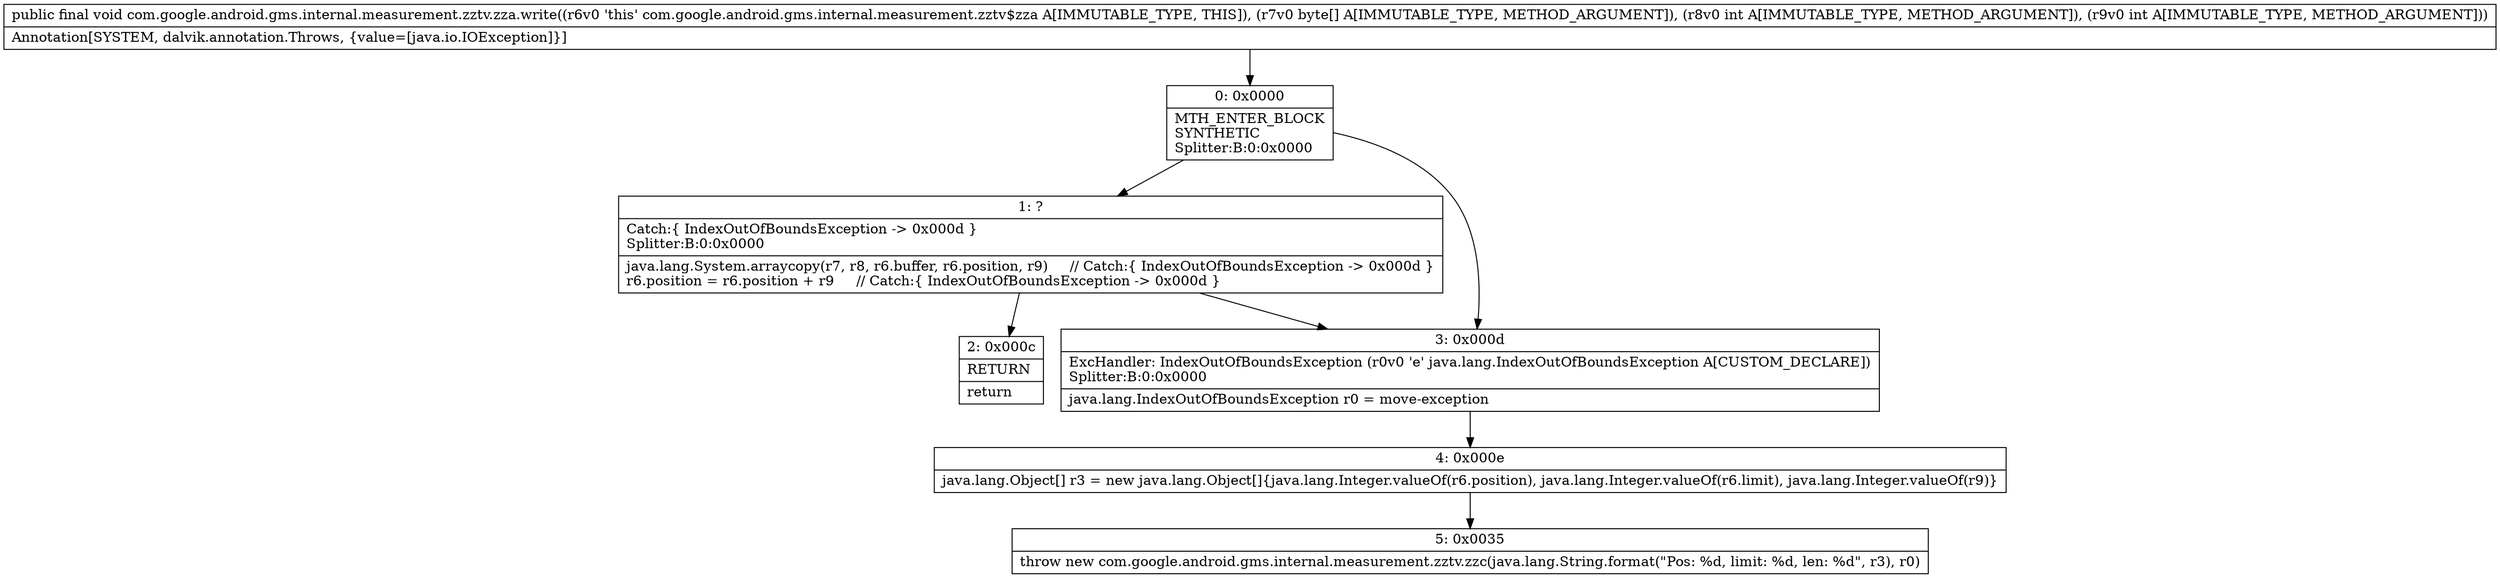digraph "CFG forcom.google.android.gms.internal.measurement.zztv.zza.write([BII)V" {
Node_0 [shape=record,label="{0\:\ 0x0000|MTH_ENTER_BLOCK\lSYNTHETIC\lSplitter:B:0:0x0000\l}"];
Node_1 [shape=record,label="{1\:\ ?|Catch:\{ IndexOutOfBoundsException \-\> 0x000d \}\lSplitter:B:0:0x0000\l|java.lang.System.arraycopy(r7, r8, r6.buffer, r6.position, r9)     \/\/ Catch:\{ IndexOutOfBoundsException \-\> 0x000d \}\lr6.position = r6.position + r9     \/\/ Catch:\{ IndexOutOfBoundsException \-\> 0x000d \}\l}"];
Node_2 [shape=record,label="{2\:\ 0x000c|RETURN\l|return\l}"];
Node_3 [shape=record,label="{3\:\ 0x000d|ExcHandler: IndexOutOfBoundsException (r0v0 'e' java.lang.IndexOutOfBoundsException A[CUSTOM_DECLARE])\lSplitter:B:0:0x0000\l|java.lang.IndexOutOfBoundsException r0 = move\-exception\l}"];
Node_4 [shape=record,label="{4\:\ 0x000e|java.lang.Object[] r3 = new java.lang.Object[]\{java.lang.Integer.valueOf(r6.position), java.lang.Integer.valueOf(r6.limit), java.lang.Integer.valueOf(r9)\}\l}"];
Node_5 [shape=record,label="{5\:\ 0x0035|throw new com.google.android.gms.internal.measurement.zztv.zzc(java.lang.String.format(\"Pos: %d, limit: %d, len: %d\", r3), r0)\l}"];
MethodNode[shape=record,label="{public final void com.google.android.gms.internal.measurement.zztv.zza.write((r6v0 'this' com.google.android.gms.internal.measurement.zztv$zza A[IMMUTABLE_TYPE, THIS]), (r7v0 byte[] A[IMMUTABLE_TYPE, METHOD_ARGUMENT]), (r8v0 int A[IMMUTABLE_TYPE, METHOD_ARGUMENT]), (r9v0 int A[IMMUTABLE_TYPE, METHOD_ARGUMENT]))  | Annotation[SYSTEM, dalvik.annotation.Throws, \{value=[java.io.IOException]\}]\l}"];
MethodNode -> Node_0;
Node_0 -> Node_1;
Node_0 -> Node_3;
Node_1 -> Node_2;
Node_1 -> Node_3;
Node_3 -> Node_4;
Node_4 -> Node_5;
}


